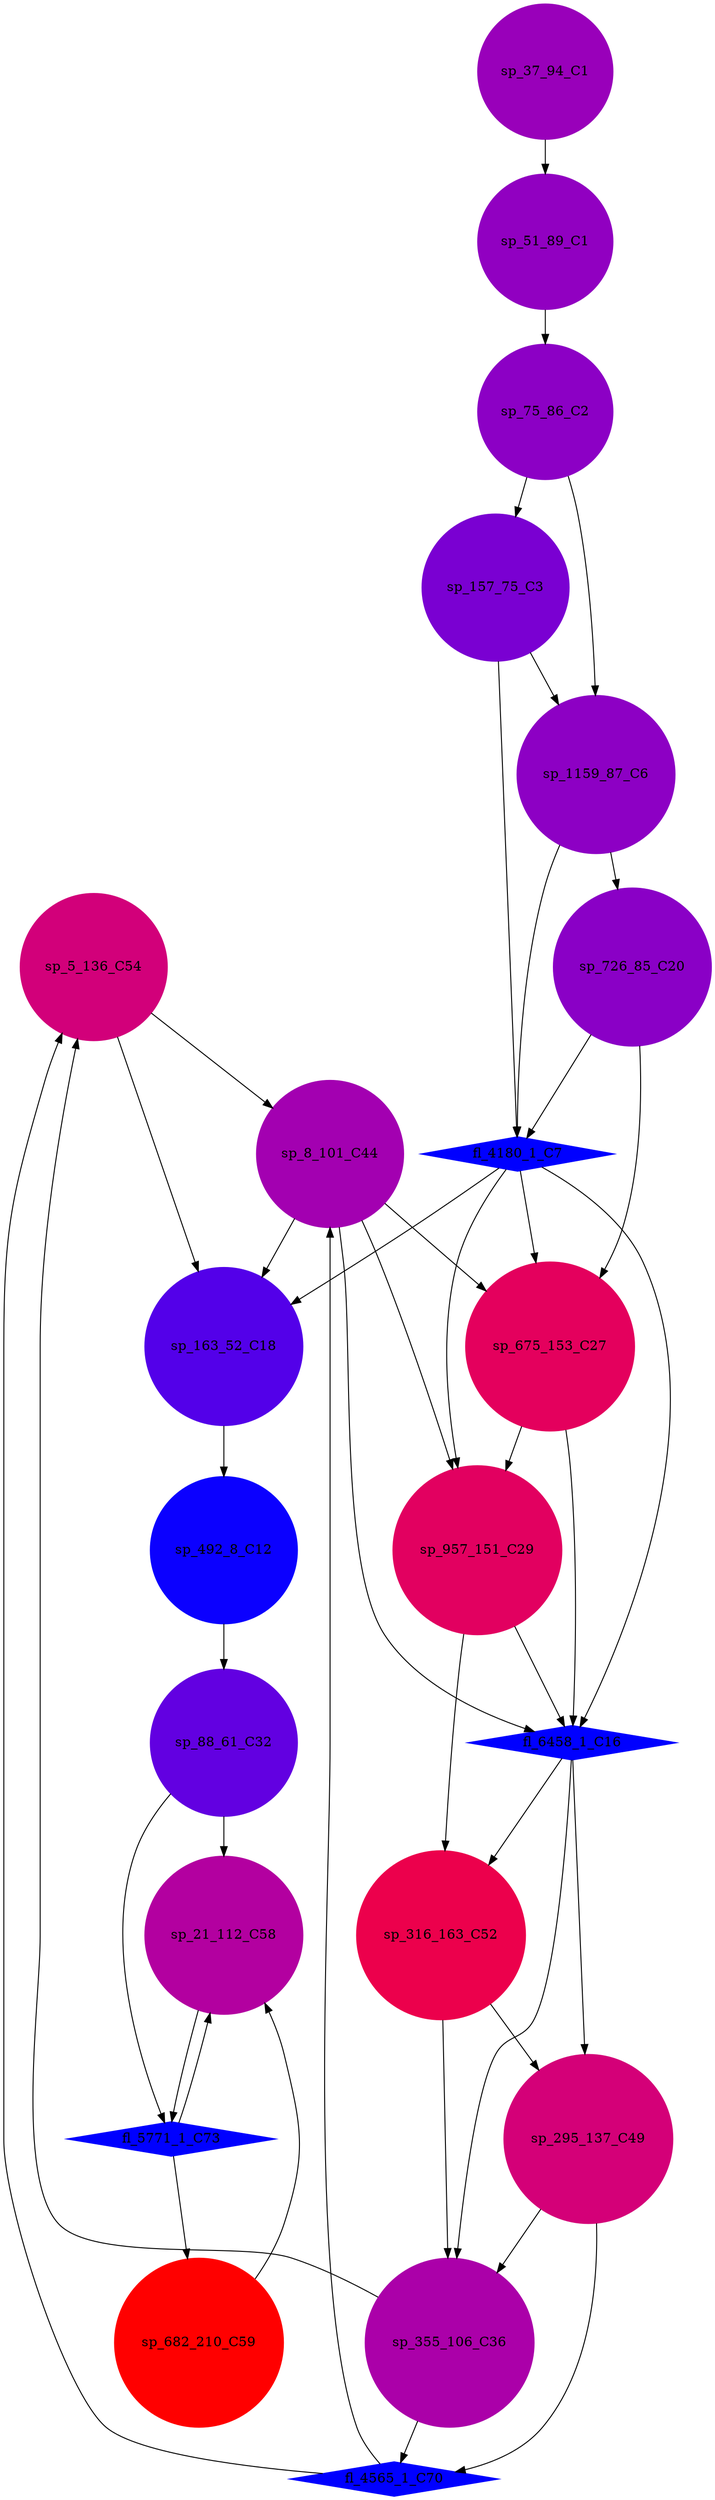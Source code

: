 digraph ATTTCAATTCCATAAAGGTGCGATTAGAAC {
		sp_5_136_C54 [ color = "#d2007a", fillcolor="#d2007a", style= filled, shape=circle];
		sp_8_101_C44 [ color = "#a300b1", fillcolor="#a300b1", style= filled, shape=circle];
		fl_4180_1_C7 [ color = "#0000ff", fillcolor="#0000ff", style= filled, shape=diamond];
		sp_163_52_C18 [ color = "#5300e9", fillcolor="#5300e9", style= filled, shape=circle];
		sp_21_112_C58 [ color = "#b300a0", fillcolor="#b300a0", style= filled, shape=circle];
		fl_5771_1_C73 [ color = "#0000ff", fillcolor="#0000ff", style= filled, shape=diamond];
		sp_37_94_C1 [ color = "#9900ba", fillcolor="#9900ba", style= filled, shape=circle];
		sp_51_89_C1 [ color = "#9100c1", fillcolor="#9100c1", style= filled, shape=circle];
		sp_492_8_C12 [ color = "#0b00ff", fillcolor="#0b00ff", style= filled, shape=circle];
		sp_75_86_C2 [ color = "#8c00c5", fillcolor="#8c00c5", style= filled, shape=circle];
		sp_157_75_C3 [ color = "#7a00d2", fillcolor="#7a00d2", style= filled, shape=circle];
		sp_88_61_C32 [ color = "#6200e1", fillcolor="#6200e1", style= filled, shape=circle];
		sp_957_151_C29 [ color = "#e20060", fillcolor="#e20060", style= filled, shape=circle];
		fl_4565_1_C70 [ color = "#0000ff", fillcolor="#0000ff", style= filled, shape=diamond];
		fl_6458_1_C16 [ color = "#0000ff", fillcolor="#0000ff", style= filled, shape=diamond];
		sp_675_153_C27 [ color = "#e4005d", fillcolor="#e4005d", style= filled, shape=circle];
		sp_682_210_C59 [ color = "#ff0000", fillcolor="#ff0000", style= filled, shape=circle];
		sp_726_85_C20 [ color = "#8a00c6", fillcolor="#8a00c6", style= filled, shape=circle];
		sp_316_163_C52 [ color = "#ec004c", fillcolor="#ec004c", style= filled, shape=circle];
		sp_295_137_C49 [ color = "#d40078", fillcolor="#d40078", style= filled, shape=circle];
		sp_355_106_C36 [ color = "#ab00a9", fillcolor="#ab00a9", style= filled, shape=circle];
		sp_1159_87_C6 [ color = "#8d00c4", fillcolor="#8d00c4", style= filled, shape=circle];
		sp_5_136_C54 -> sp_163_52_C18 [ len=2 ];
		sp_5_136_C54 -> sp_8_101_C44 [ len=2 ];
		sp_8_101_C44 -> fl_6458_1_C16 [ len=2 ];
		sp_8_101_C44 -> sp_675_153_C27 [ len=2 ];
		sp_8_101_C44 -> sp_163_52_C18 [ len=2 ];
		sp_8_101_C44 -> sp_957_151_C29 [ len=2 ];
		fl_4180_1_C7 -> fl_6458_1_C16 [ len=2 ];
		fl_4180_1_C7 -> sp_675_153_C27 [ len=2 ];
		fl_4180_1_C7 -> sp_163_52_C18 [ len=2 ];
		fl_4180_1_C7 -> sp_957_151_C29 [ len=2 ];
		sp_163_52_C18 -> sp_492_8_C12 [ len=2 ];
		sp_21_112_C58 -> fl_5771_1_C73 [ len=2 ];
		fl_5771_1_C73 -> sp_682_210_C59 [ len=2 ];
		fl_5771_1_C73 -> sp_21_112_C58 [ len=2 ];
		sp_37_94_C1 -> sp_51_89_C1 [ len=2 ];
		sp_51_89_C1 -> sp_75_86_C2 [ len=2 ];
		sp_492_8_C12 -> sp_88_61_C32 [ len=2 ];
		sp_75_86_C2 -> sp_157_75_C3 [ len=2 ];
		sp_75_86_C2 -> sp_1159_87_C6 [ len=2 ];
		sp_157_75_C3 -> fl_4180_1_C7 [ len=2 ];
		sp_157_75_C3 -> sp_1159_87_C6 [ len=2 ];
		sp_88_61_C32 -> sp_21_112_C58 [ len=2 ];
		sp_88_61_C32 -> fl_5771_1_C73 [ len=2 ];
		sp_957_151_C29 -> fl_6458_1_C16 [ len=2 ];
		sp_957_151_C29 -> sp_316_163_C52 [ len=2 ];
		fl_4565_1_C70 -> sp_5_136_C54 [ len=2 ];
		fl_4565_1_C70 -> sp_8_101_C44 [ len=2 ];
		fl_6458_1_C16 -> sp_355_106_C36 [ len=2 ];
		fl_6458_1_C16 -> sp_295_137_C49 [ len=2 ];
		fl_6458_1_C16 -> sp_316_163_C52 [ len=2 ];
		sp_675_153_C27 -> fl_6458_1_C16 [ len=2 ];
		sp_675_153_C27 -> sp_957_151_C29 [ len=2 ];
		sp_682_210_C59 -> sp_21_112_C58 [ len=2 ];
		sp_726_85_C20 -> sp_675_153_C27 [ len=2 ];
		sp_726_85_C20 -> fl_4180_1_C7 [ len=2 ];
		sp_316_163_C52 -> sp_355_106_C36 [ len=2 ];
		sp_316_163_C52 -> sp_295_137_C49 [ len=2 ];
		sp_295_137_C49 -> sp_355_106_C36 [ len=2 ];
		sp_295_137_C49 -> fl_4565_1_C70 [ len=2 ];
		sp_355_106_C36 -> sp_5_136_C54 [ len=2 ];
		sp_355_106_C36 -> fl_4565_1_C70 [ len=2 ];
		sp_1159_87_C6 -> fl_4180_1_C7 [ len=2 ];
		sp_1159_87_C6 -> sp_726_85_C20 [ len=2 ];

}

